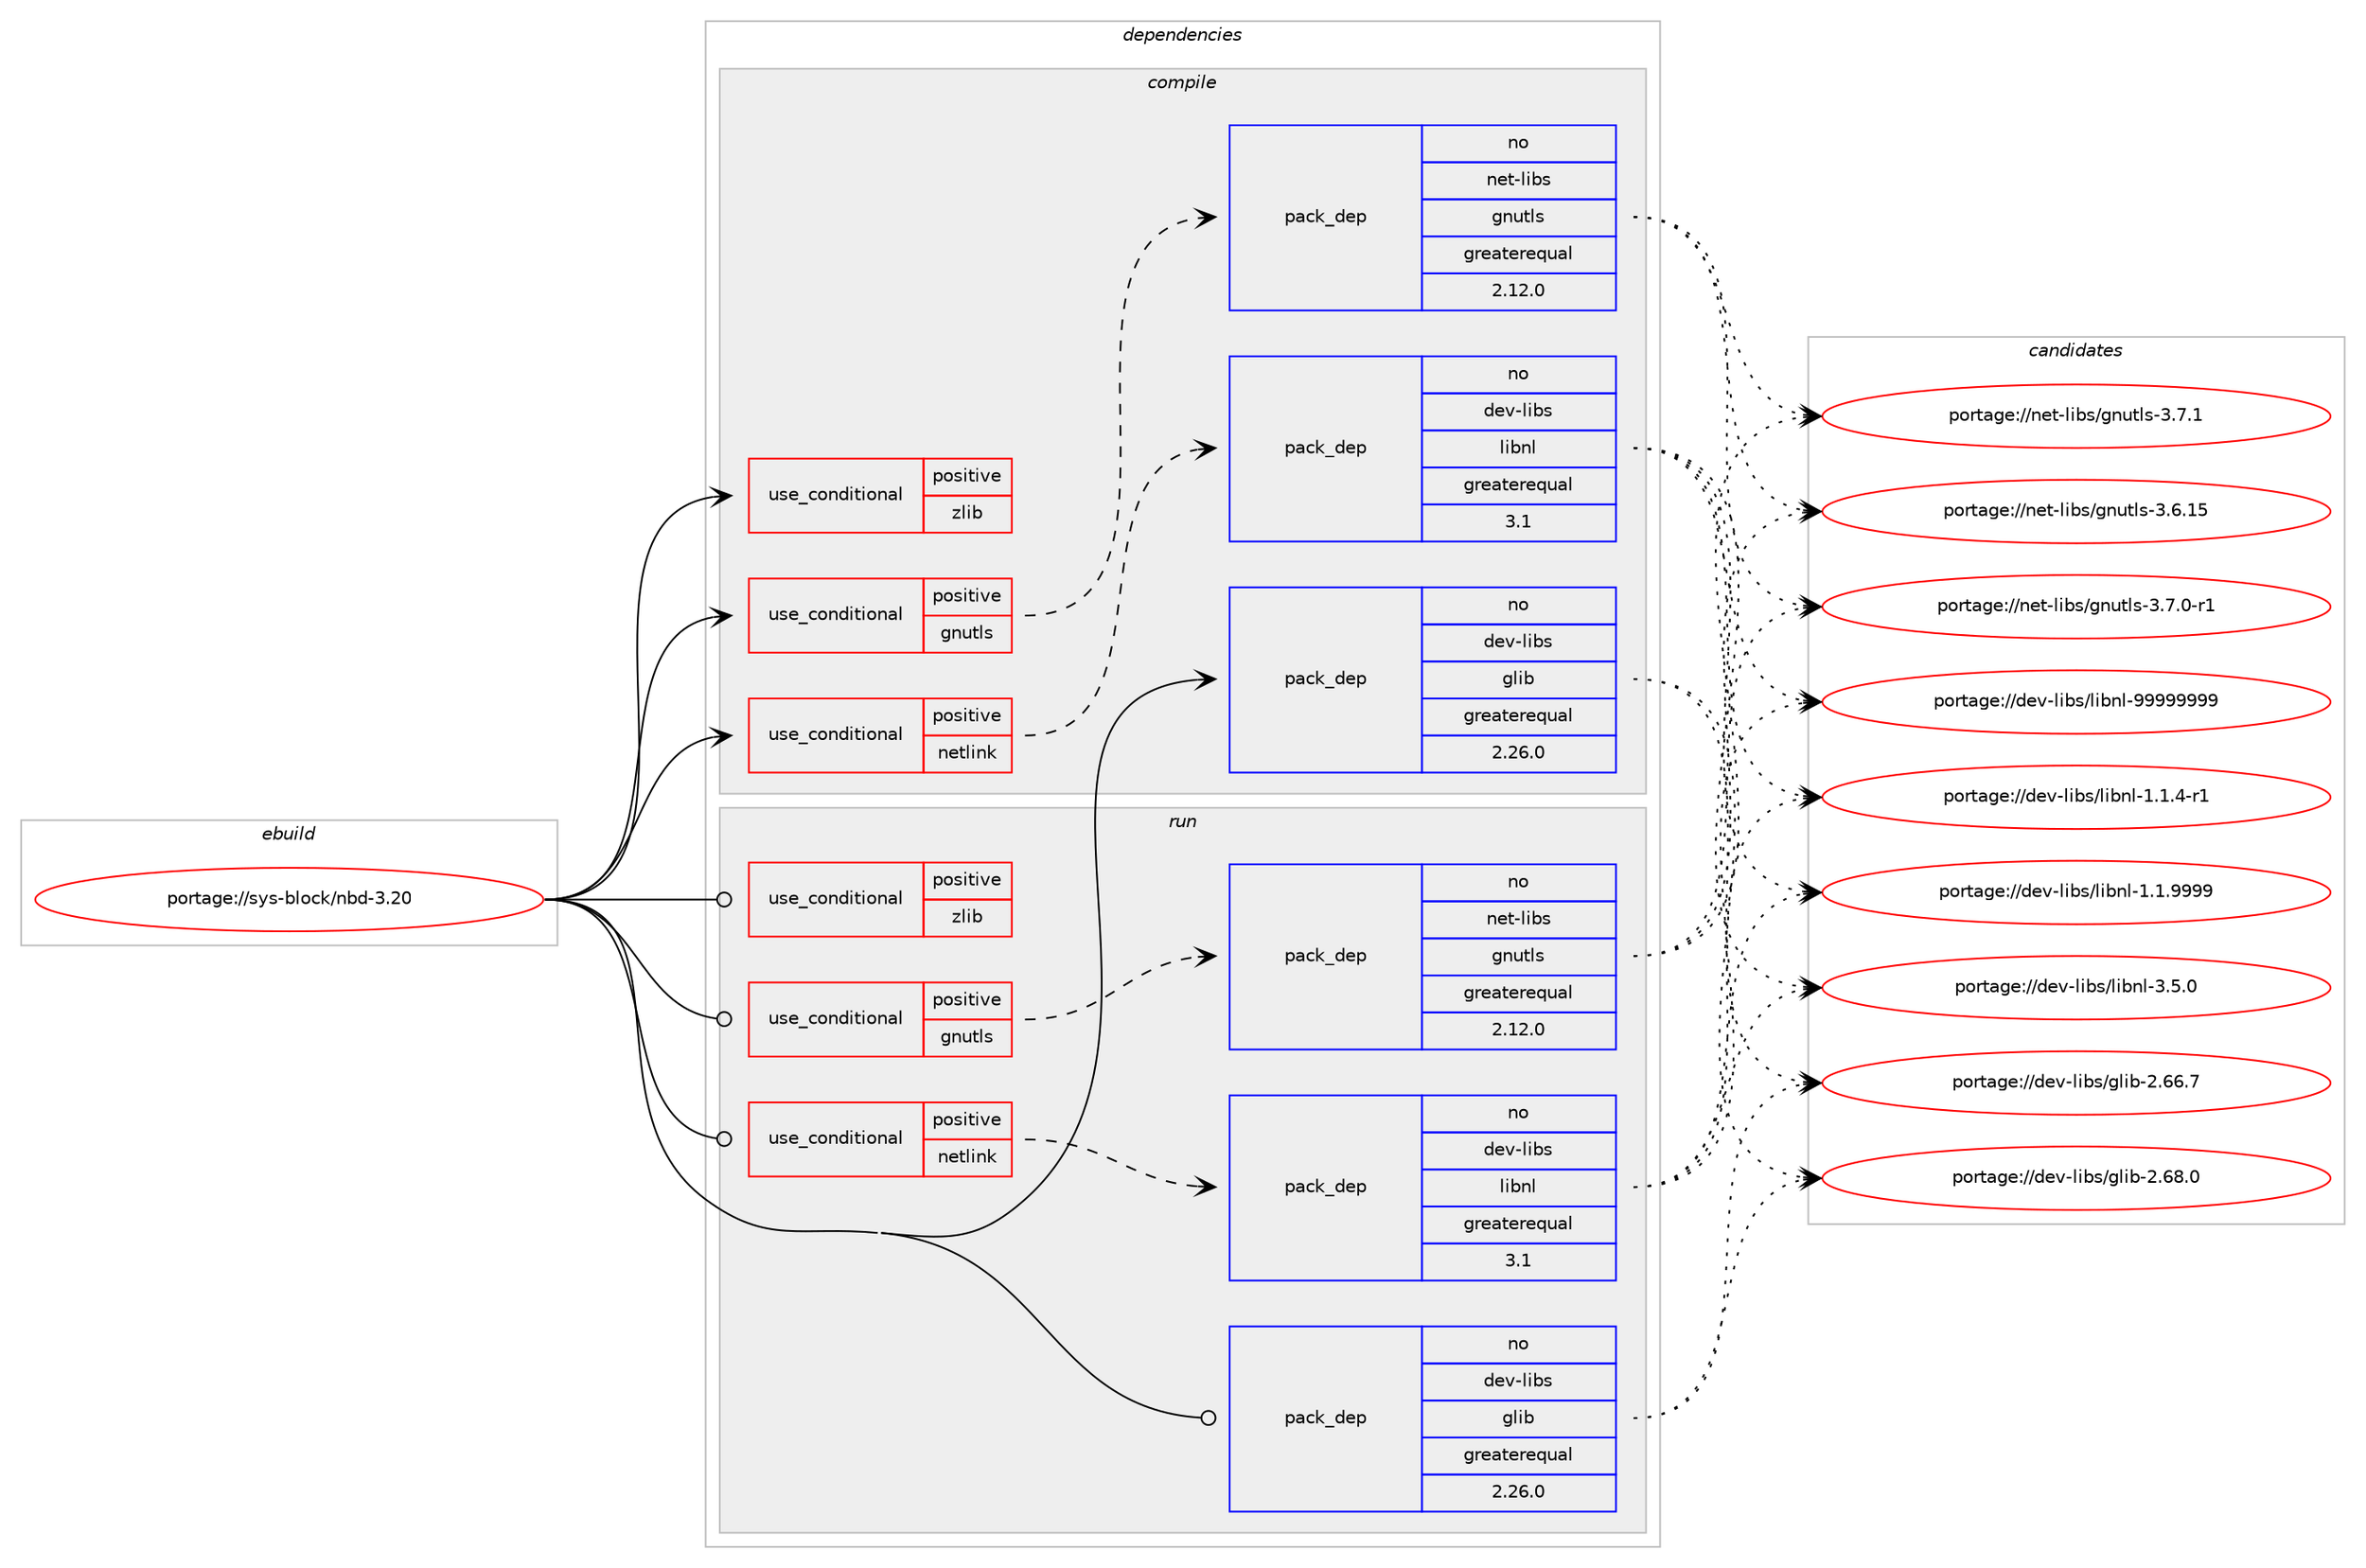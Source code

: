 digraph prolog {

# *************
# Graph options
# *************

newrank=true;
concentrate=true;
compound=true;
graph [rankdir=LR,fontname=Helvetica,fontsize=10,ranksep=1.5];#, ranksep=2.5, nodesep=0.2];
edge  [arrowhead=vee];
node  [fontname=Helvetica,fontsize=10];

# **********
# The ebuild
# **********

subgraph cluster_leftcol {
color=gray;
rank=same;
label=<<i>ebuild</i>>;
id [label="portage://sys-block/nbd-3.20", color=red, width=4, href="../sys-block/nbd-3.20.svg"];
}

# ****************
# The dependencies
# ****************

subgraph cluster_midcol {
color=gray;
label=<<i>dependencies</i>>;
subgraph cluster_compile {
fillcolor="#eeeeee";
style=filled;
label=<<i>compile</i>>;
subgraph cond369 {
dependency672 [label=<<TABLE BORDER="0" CELLBORDER="1" CELLSPACING="0" CELLPADDING="4"><TR><TD ROWSPAN="3" CELLPADDING="10">use_conditional</TD></TR><TR><TD>positive</TD></TR><TR><TD>gnutls</TD></TR></TABLE>>, shape=none, color=red];
subgraph pack296 {
dependency673 [label=<<TABLE BORDER="0" CELLBORDER="1" CELLSPACING="0" CELLPADDING="4" WIDTH="220"><TR><TD ROWSPAN="6" CELLPADDING="30">pack_dep</TD></TR><TR><TD WIDTH="110">no</TD></TR><TR><TD>net-libs</TD></TR><TR><TD>gnutls</TD></TR><TR><TD>greaterequal</TD></TR><TR><TD>2.12.0</TD></TR></TABLE>>, shape=none, color=blue];
}
dependency672:e -> dependency673:w [weight=20,style="dashed",arrowhead="vee"];
}
id:e -> dependency672:w [weight=20,style="solid",arrowhead="vee"];
subgraph cond370 {
dependency674 [label=<<TABLE BORDER="0" CELLBORDER="1" CELLSPACING="0" CELLPADDING="4"><TR><TD ROWSPAN="3" CELLPADDING="10">use_conditional</TD></TR><TR><TD>positive</TD></TR><TR><TD>netlink</TD></TR></TABLE>>, shape=none, color=red];
subgraph pack297 {
dependency675 [label=<<TABLE BORDER="0" CELLBORDER="1" CELLSPACING="0" CELLPADDING="4" WIDTH="220"><TR><TD ROWSPAN="6" CELLPADDING="30">pack_dep</TD></TR><TR><TD WIDTH="110">no</TD></TR><TR><TD>dev-libs</TD></TR><TR><TD>libnl</TD></TR><TR><TD>greaterequal</TD></TR><TR><TD>3.1</TD></TR></TABLE>>, shape=none, color=blue];
}
dependency674:e -> dependency675:w [weight=20,style="dashed",arrowhead="vee"];
}
id:e -> dependency674:w [weight=20,style="solid",arrowhead="vee"];
subgraph cond371 {
dependency676 [label=<<TABLE BORDER="0" CELLBORDER="1" CELLSPACING="0" CELLPADDING="4"><TR><TD ROWSPAN="3" CELLPADDING="10">use_conditional</TD></TR><TR><TD>positive</TD></TR><TR><TD>zlib</TD></TR></TABLE>>, shape=none, color=red];
# *** BEGIN UNKNOWN DEPENDENCY TYPE (TODO) ***
# dependency676 -> package_dependency(portage://sys-block/nbd-3.20,install,no,sys-libs,zlib,none,[,,],[],[])
# *** END UNKNOWN DEPENDENCY TYPE (TODO) ***

}
id:e -> dependency676:w [weight=20,style="solid",arrowhead="vee"];
subgraph pack298 {
dependency677 [label=<<TABLE BORDER="0" CELLBORDER="1" CELLSPACING="0" CELLPADDING="4" WIDTH="220"><TR><TD ROWSPAN="6" CELLPADDING="30">pack_dep</TD></TR><TR><TD WIDTH="110">no</TD></TR><TR><TD>dev-libs</TD></TR><TR><TD>glib</TD></TR><TR><TD>greaterequal</TD></TR><TR><TD>2.26.0</TD></TR></TABLE>>, shape=none, color=blue];
}
id:e -> dependency677:w [weight=20,style="solid",arrowhead="vee"];
}
subgraph cluster_compileandrun {
fillcolor="#eeeeee";
style=filled;
label=<<i>compile and run</i>>;
}
subgraph cluster_run {
fillcolor="#eeeeee";
style=filled;
label=<<i>run</i>>;
subgraph cond372 {
dependency678 [label=<<TABLE BORDER="0" CELLBORDER="1" CELLSPACING="0" CELLPADDING="4"><TR><TD ROWSPAN="3" CELLPADDING="10">use_conditional</TD></TR><TR><TD>positive</TD></TR><TR><TD>gnutls</TD></TR></TABLE>>, shape=none, color=red];
subgraph pack299 {
dependency679 [label=<<TABLE BORDER="0" CELLBORDER="1" CELLSPACING="0" CELLPADDING="4" WIDTH="220"><TR><TD ROWSPAN="6" CELLPADDING="30">pack_dep</TD></TR><TR><TD WIDTH="110">no</TD></TR><TR><TD>net-libs</TD></TR><TR><TD>gnutls</TD></TR><TR><TD>greaterequal</TD></TR><TR><TD>2.12.0</TD></TR></TABLE>>, shape=none, color=blue];
}
dependency678:e -> dependency679:w [weight=20,style="dashed",arrowhead="vee"];
}
id:e -> dependency678:w [weight=20,style="solid",arrowhead="odot"];
subgraph cond373 {
dependency680 [label=<<TABLE BORDER="0" CELLBORDER="1" CELLSPACING="0" CELLPADDING="4"><TR><TD ROWSPAN="3" CELLPADDING="10">use_conditional</TD></TR><TR><TD>positive</TD></TR><TR><TD>netlink</TD></TR></TABLE>>, shape=none, color=red];
subgraph pack300 {
dependency681 [label=<<TABLE BORDER="0" CELLBORDER="1" CELLSPACING="0" CELLPADDING="4" WIDTH="220"><TR><TD ROWSPAN="6" CELLPADDING="30">pack_dep</TD></TR><TR><TD WIDTH="110">no</TD></TR><TR><TD>dev-libs</TD></TR><TR><TD>libnl</TD></TR><TR><TD>greaterequal</TD></TR><TR><TD>3.1</TD></TR></TABLE>>, shape=none, color=blue];
}
dependency680:e -> dependency681:w [weight=20,style="dashed",arrowhead="vee"];
}
id:e -> dependency680:w [weight=20,style="solid",arrowhead="odot"];
subgraph cond374 {
dependency682 [label=<<TABLE BORDER="0" CELLBORDER="1" CELLSPACING="0" CELLPADDING="4"><TR><TD ROWSPAN="3" CELLPADDING="10">use_conditional</TD></TR><TR><TD>positive</TD></TR><TR><TD>zlib</TD></TR></TABLE>>, shape=none, color=red];
# *** BEGIN UNKNOWN DEPENDENCY TYPE (TODO) ***
# dependency682 -> package_dependency(portage://sys-block/nbd-3.20,run,no,sys-libs,zlib,none,[,,],[],[])
# *** END UNKNOWN DEPENDENCY TYPE (TODO) ***

}
id:e -> dependency682:w [weight=20,style="solid",arrowhead="odot"];
subgraph pack301 {
dependency683 [label=<<TABLE BORDER="0" CELLBORDER="1" CELLSPACING="0" CELLPADDING="4" WIDTH="220"><TR><TD ROWSPAN="6" CELLPADDING="30">pack_dep</TD></TR><TR><TD WIDTH="110">no</TD></TR><TR><TD>dev-libs</TD></TR><TR><TD>glib</TD></TR><TR><TD>greaterequal</TD></TR><TR><TD>2.26.0</TD></TR></TABLE>>, shape=none, color=blue];
}
id:e -> dependency683:w [weight=20,style="solid",arrowhead="odot"];
}
}

# **************
# The candidates
# **************

subgraph cluster_choices {
rank=same;
color=gray;
label=<<i>candidates</i>>;

subgraph choice296 {
color=black;
nodesep=1;
choice11010111645108105981154710311011711610811545514654464953 [label="portage://net-libs/gnutls-3.6.15", color=red, width=4,href="../net-libs/gnutls-3.6.15.svg"];
choice1101011164510810598115471031101171161081154551465546484511449 [label="portage://net-libs/gnutls-3.7.0-r1", color=red, width=4,href="../net-libs/gnutls-3.7.0-r1.svg"];
choice110101116451081059811547103110117116108115455146554649 [label="portage://net-libs/gnutls-3.7.1", color=red, width=4,href="../net-libs/gnutls-3.7.1.svg"];
dependency673:e -> choice11010111645108105981154710311011711610811545514654464953:w [style=dotted,weight="100"];
dependency673:e -> choice1101011164510810598115471031101171161081154551465546484511449:w [style=dotted,weight="100"];
dependency673:e -> choice110101116451081059811547103110117116108115455146554649:w [style=dotted,weight="100"];
}
subgraph choice297 {
color=black;
nodesep=1;
choice100101118451081059811547108105981101084549464946524511449 [label="portage://dev-libs/libnl-1.1.4-r1", color=red, width=4,href="../dev-libs/libnl-1.1.4-r1.svg"];
choice10010111845108105981154710810598110108454946494657575757 [label="portage://dev-libs/libnl-1.1.9999", color=red, width=4,href="../dev-libs/libnl-1.1.9999.svg"];
choice10010111845108105981154710810598110108455146534648 [label="portage://dev-libs/libnl-3.5.0", color=red, width=4,href="../dev-libs/libnl-3.5.0.svg"];
choice10010111845108105981154710810598110108455757575757575757 [label="portage://dev-libs/libnl-99999999", color=red, width=4,href="../dev-libs/libnl-99999999.svg"];
dependency675:e -> choice100101118451081059811547108105981101084549464946524511449:w [style=dotted,weight="100"];
dependency675:e -> choice10010111845108105981154710810598110108454946494657575757:w [style=dotted,weight="100"];
dependency675:e -> choice10010111845108105981154710810598110108455146534648:w [style=dotted,weight="100"];
dependency675:e -> choice10010111845108105981154710810598110108455757575757575757:w [style=dotted,weight="100"];
}
subgraph choice298 {
color=black;
nodesep=1;
choice1001011184510810598115471031081059845504654544655 [label="portage://dev-libs/glib-2.66.7", color=red, width=4,href="../dev-libs/glib-2.66.7.svg"];
choice1001011184510810598115471031081059845504654564648 [label="portage://dev-libs/glib-2.68.0", color=red, width=4,href="../dev-libs/glib-2.68.0.svg"];
dependency677:e -> choice1001011184510810598115471031081059845504654544655:w [style=dotted,weight="100"];
dependency677:e -> choice1001011184510810598115471031081059845504654564648:w [style=dotted,weight="100"];
}
subgraph choice299 {
color=black;
nodesep=1;
choice11010111645108105981154710311011711610811545514654464953 [label="portage://net-libs/gnutls-3.6.15", color=red, width=4,href="../net-libs/gnutls-3.6.15.svg"];
choice1101011164510810598115471031101171161081154551465546484511449 [label="portage://net-libs/gnutls-3.7.0-r1", color=red, width=4,href="../net-libs/gnutls-3.7.0-r1.svg"];
choice110101116451081059811547103110117116108115455146554649 [label="portage://net-libs/gnutls-3.7.1", color=red, width=4,href="../net-libs/gnutls-3.7.1.svg"];
dependency679:e -> choice11010111645108105981154710311011711610811545514654464953:w [style=dotted,weight="100"];
dependency679:e -> choice1101011164510810598115471031101171161081154551465546484511449:w [style=dotted,weight="100"];
dependency679:e -> choice110101116451081059811547103110117116108115455146554649:w [style=dotted,weight="100"];
}
subgraph choice300 {
color=black;
nodesep=1;
choice100101118451081059811547108105981101084549464946524511449 [label="portage://dev-libs/libnl-1.1.4-r1", color=red, width=4,href="../dev-libs/libnl-1.1.4-r1.svg"];
choice10010111845108105981154710810598110108454946494657575757 [label="portage://dev-libs/libnl-1.1.9999", color=red, width=4,href="../dev-libs/libnl-1.1.9999.svg"];
choice10010111845108105981154710810598110108455146534648 [label="portage://dev-libs/libnl-3.5.0", color=red, width=4,href="../dev-libs/libnl-3.5.0.svg"];
choice10010111845108105981154710810598110108455757575757575757 [label="portage://dev-libs/libnl-99999999", color=red, width=4,href="../dev-libs/libnl-99999999.svg"];
dependency681:e -> choice100101118451081059811547108105981101084549464946524511449:w [style=dotted,weight="100"];
dependency681:e -> choice10010111845108105981154710810598110108454946494657575757:w [style=dotted,weight="100"];
dependency681:e -> choice10010111845108105981154710810598110108455146534648:w [style=dotted,weight="100"];
dependency681:e -> choice10010111845108105981154710810598110108455757575757575757:w [style=dotted,weight="100"];
}
subgraph choice301 {
color=black;
nodesep=1;
choice1001011184510810598115471031081059845504654544655 [label="portage://dev-libs/glib-2.66.7", color=red, width=4,href="../dev-libs/glib-2.66.7.svg"];
choice1001011184510810598115471031081059845504654564648 [label="portage://dev-libs/glib-2.68.0", color=red, width=4,href="../dev-libs/glib-2.68.0.svg"];
dependency683:e -> choice1001011184510810598115471031081059845504654544655:w [style=dotted,weight="100"];
dependency683:e -> choice1001011184510810598115471031081059845504654564648:w [style=dotted,weight="100"];
}
}

}
